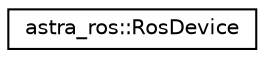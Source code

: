 digraph "Graphical Class Hierarchy"
{
 // LATEX_PDF_SIZE
  edge [fontname="Helvetica",fontsize="10",labelfontname="Helvetica",labelfontsize="10"];
  node [fontname="Helvetica",fontsize="10",shape=record];
  rankdir="LR";
  Node0 [label="astra_ros::RosDevice",height=0.2,width=0.4,color="black", fillcolor="white", style="filled",URL="$classastra__ros_1_1RosDevice.html",tooltip=" "];
}
